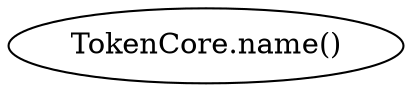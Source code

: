 digraph "" {
	graph [bb="0,0,168.47,36"];
	node [label="\N"];
	"TokenCore.name()"	 [height=0.5,
		pos="84.236,18",
		width=2.3399];
}
digraph "" {
	graph [bb="0,0,168.47,36"];
	node [label="\N"];
	"TokenCore.name()"	 [height=0.5,
		pos="84.236,18",
		width=2.3399];
}
digraph "" {
	graph [bb="0,0,168.47,36"];
	node [label="\N"];
	"TokenCore.name()"	 [height=0.5,
		pos="84.236,18",
		width=2.3399];
}
digraph "" {
	graph [bb="0,0,168.47,36"];
	node [label="\N"];
	"TokenCore.name()"	 [height=0.5,
		pos="84.236,18",
		width=2.3399];
}
digraph "" {
	graph [bb="0,0,168.47,36"];
	node [label="\N"];
	"TokenCore.name()"	 [height=0.5,
		pos="84.236,18",
		width=2.3399];
}
